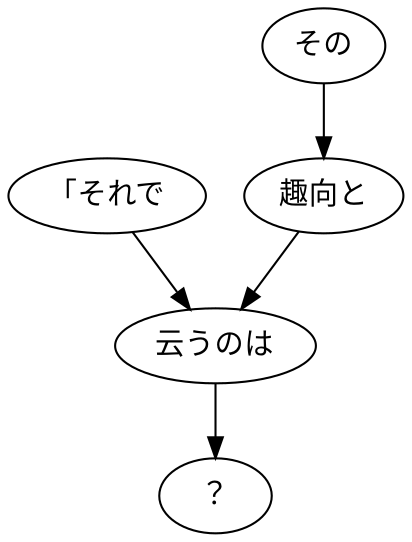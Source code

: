 digraph graph3765 {
	node0 [label="「それで"];
	node1 [label="その"];
	node2 [label="趣向と"];
	node3 [label="云うのは"];
	node4 [label="？"];
	node0 -> node3;
	node1 -> node2;
	node2 -> node3;
	node3 -> node4;
}
